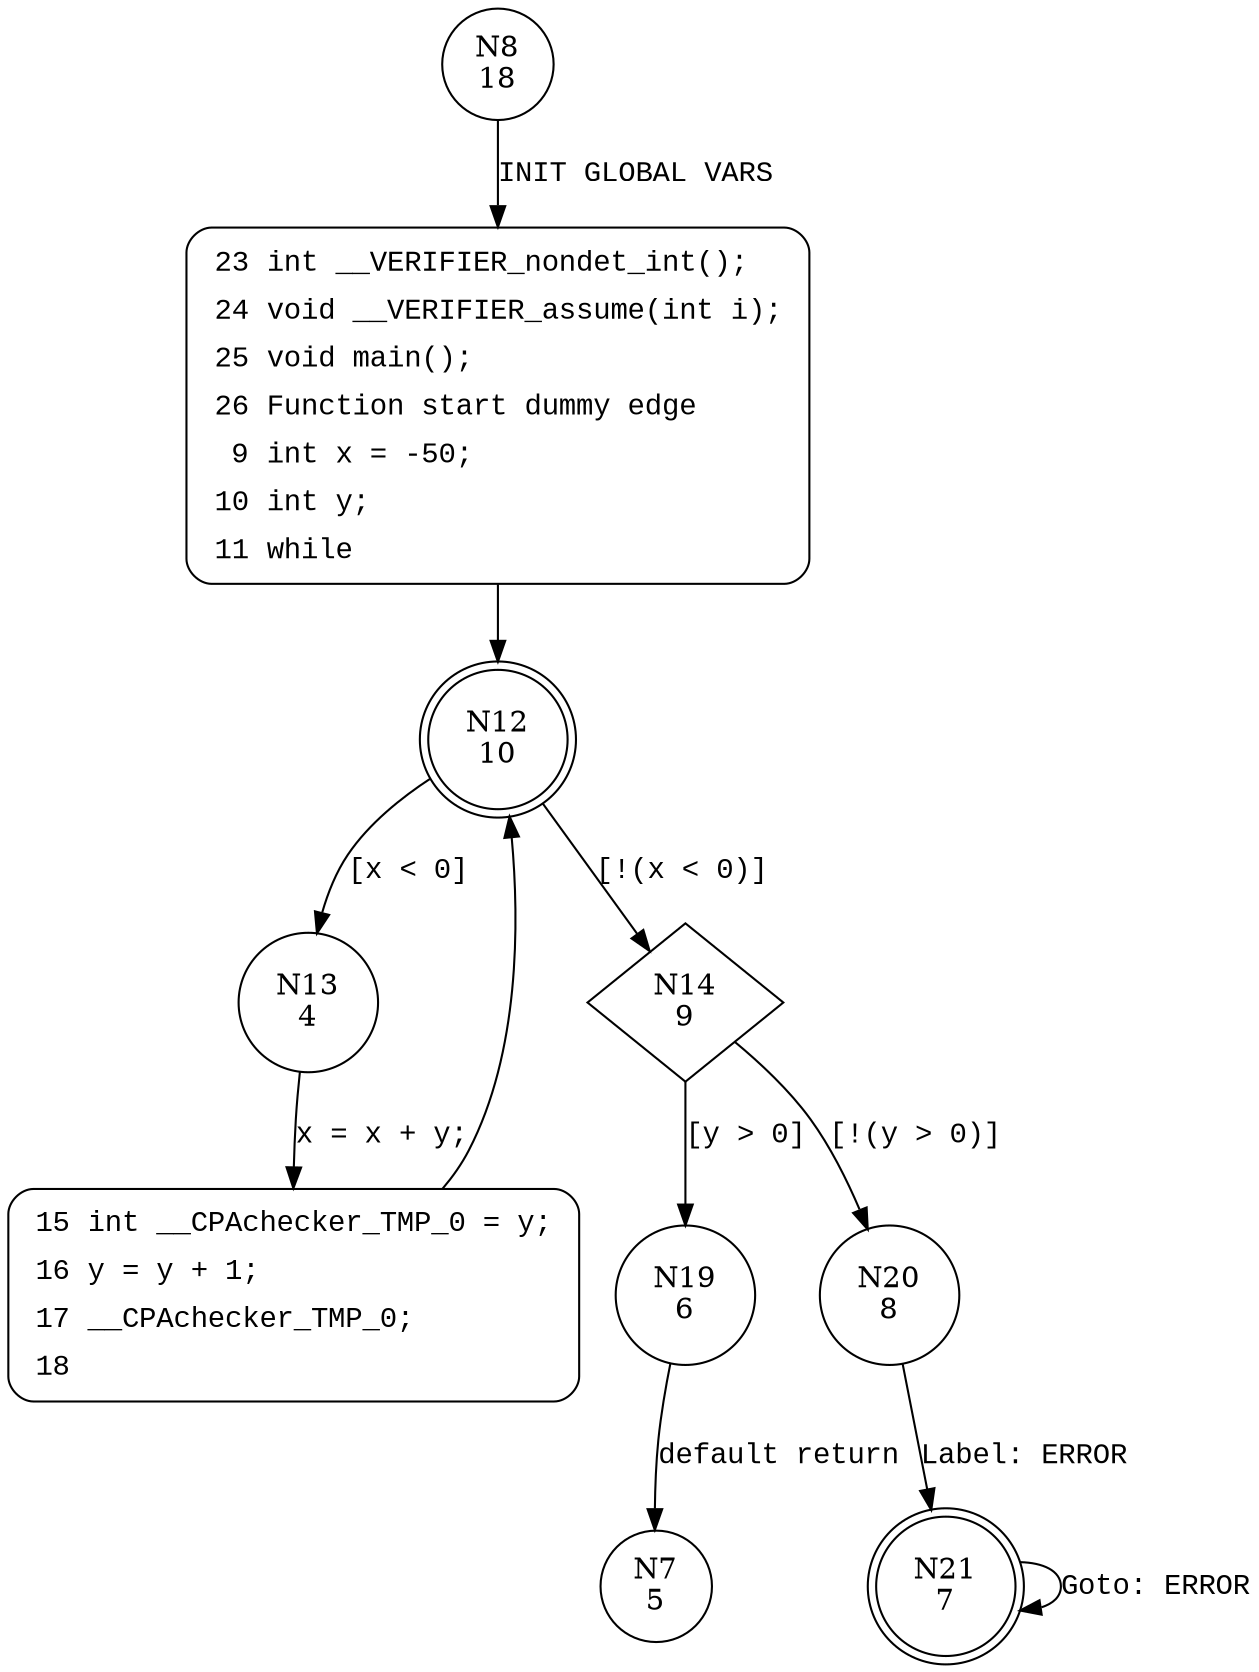 digraph main {
8 [shape="circle" label="N8\n18"]
23 [shape="circle" label="N23\n17"]
12 [shape="doublecircle" label="N12\n10"]
13 [shape="circle" label="N13\n4"]
14 [shape="diamond" label="N14\n9"]
19 [shape="circle" label="N19\n6"]
20 [shape="circle" label="N20\n8"]
21 [shape="doublecircle" label="N21\n7"]
15 [shape="circle" label="N15\n3"]
7 [shape="circle" label="N7\n5"]
23 [style="filled,bold" penwidth="1" fillcolor="white" fontname="Courier New" shape="Mrecord" label=<<table border="0" cellborder="0" cellpadding="3" bgcolor="white"><tr><td align="right">23</td><td align="left">int __VERIFIER_nondet_int();</td></tr><tr><td align="right">24</td><td align="left">void __VERIFIER_assume(int i);</td></tr><tr><td align="right">25</td><td align="left">void main();</td></tr><tr><td align="right">26</td><td align="left">Function start dummy edge</td></tr><tr><td align="right">9</td><td align="left">int x = -50;</td></tr><tr><td align="right">10</td><td align="left">int y;</td></tr><tr><td align="right">11</td><td align="left">while</td></tr></table>>]
23 -> 12[label=""]
15 [style="filled,bold" penwidth="1" fillcolor="white" fontname="Courier New" shape="Mrecord" label=<<table border="0" cellborder="0" cellpadding="3" bgcolor="white"><tr><td align="right">15</td><td align="left">int __CPAchecker_TMP_0 = y;</td></tr><tr><td align="right">16</td><td align="left">y = y + 1;</td></tr><tr><td align="right">17</td><td align="left">__CPAchecker_TMP_0;</td></tr><tr><td align="right">18</td><td align="left"></td></tr></table>>]
15 -> 12[label=""]
8 -> 23 [label="INIT GLOBAL VARS" fontname="Courier New"]
12 -> 13 [label="[x < 0]" fontname="Courier New"]
12 -> 14 [label="[!(x < 0)]" fontname="Courier New"]
14 -> 19 [label="[y > 0]" fontname="Courier New"]
14 -> 20 [label="[!(y > 0)]" fontname="Courier New"]
21 -> 21 [label="Goto: ERROR" fontname="Courier New"]
13 -> 15 [label="x = x + y;" fontname="Courier New"]
20 -> 21 [label="Label: ERROR" fontname="Courier New"]
19 -> 7 [label="default return" fontname="Courier New"]
}